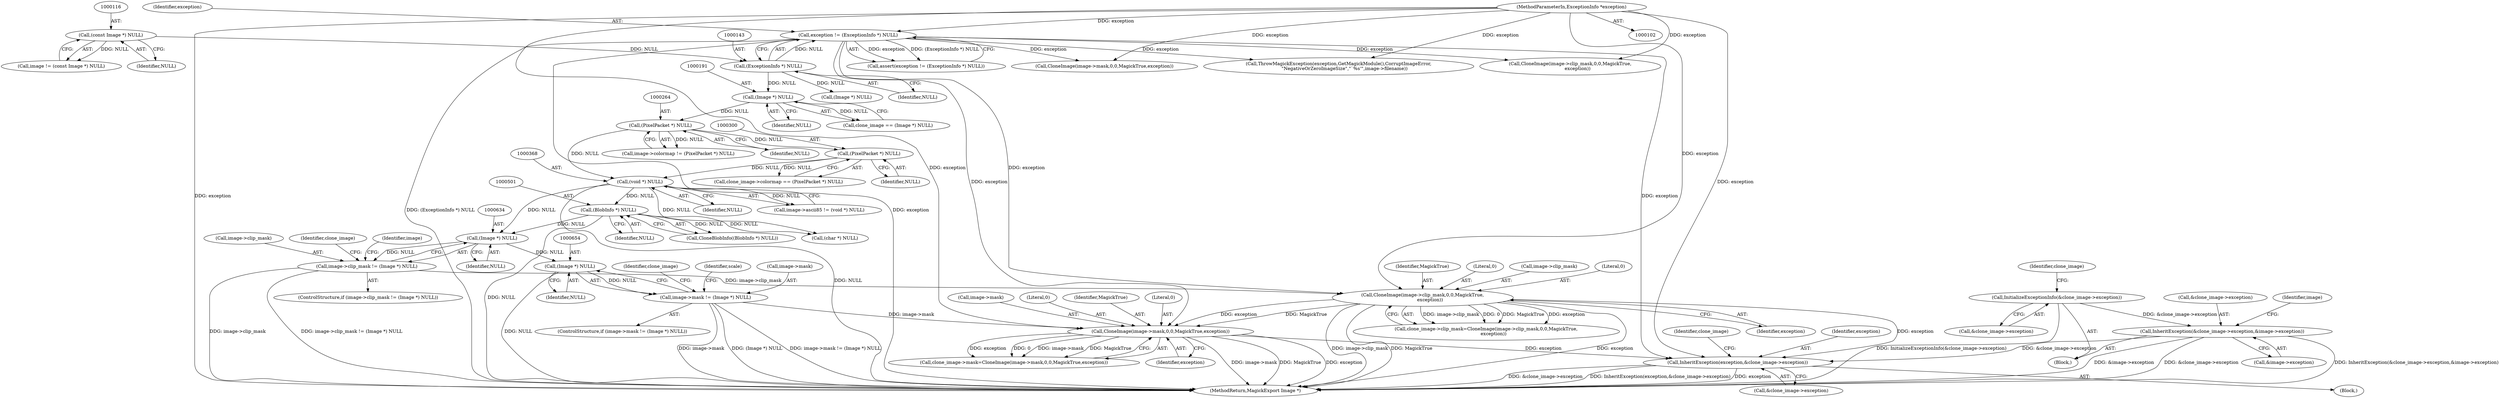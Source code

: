 digraph "0_ImageMagick_01843366d6a7b96e22ad7bb67f3df7d9fd4d5d74@pointer" {
"1000832" [label="(Call,InheritException(exception,&clone_image->exception))"];
"1000640" [label="(Call,CloneImage(image->clip_mask,0,0,MagickTrue,\n          exception))"];
"1000629" [label="(Call,image->clip_mask != (Image *) NULL)"];
"1000633" [label="(Call,(Image *) NULL)"];
"1000367" [label="(Call,(void *) NULL)"];
"1000263" [label="(Call,(PixelPacket *) NULL)"];
"1000190" [label="(Call,(Image *) NULL)"];
"1000142" [label="(Call,(ExceptionInfo *) NULL)"];
"1000115" [label="(Call,(const Image *) NULL)"];
"1000299" [label="(Call,(PixelPacket *) NULL)"];
"1000500" [label="(Call,(BlobInfo *) NULL)"];
"1000140" [label="(Call,exception != (ExceptionInfo *) NULL)"];
"1000107" [label="(MethodParameterIn,ExceptionInfo *exception)"];
"1000660" [label="(Call,CloneImage(image->mask,0,0,MagickTrue,exception))"];
"1000649" [label="(Call,image->mask != (Image *) NULL)"];
"1000653" [label="(Call,(Image *) NULL)"];
"1000353" [label="(Call,InheritException(&clone_image->exception,&image->exception))"];
"1000348" [label="(Call,InitializeExceptionInfo(&clone_image->exception))"];
"1000353" [label="(Call,InheritException(&clone_image->exception,&image->exception))"];
"1000367" [label="(Call,(void *) NULL)"];
"1000633" [label="(Call,(Image *) NULL)"];
"1000500" [label="(Call,(BlobInfo *) NULL)"];
"1000369" [label="(Identifier,NULL)"];
"1000142" [label="(Call,(ExceptionInfo *) NULL)"];
"1000660" [label="(Call,CloneImage(image->mask,0,0,MagickTrue,exception))"];
"1000834" [label="(Call,&clone_image->exception)"];
"1000534" [label="(Call,(char *) NULL)"];
"1000139" [label="(Call,assert(exception != (ExceptionInfo *) NULL))"];
"1000113" [label="(Call,image != (const Image *) NULL)"];
"1000661" [label="(Call,image->mask)"];
"1000658" [label="(Identifier,clone_image)"];
"1000669" [label="(Identifier,scale)"];
"1000265" [label="(Identifier,NULL)"];
"1000597" [label="(Call,CloneImage(image->mask,0,0,MagickTrue,exception))"];
"1000295" [label="(Call,clone_image->colormap == (PixelPacket *) NULL)"];
"1000636" [label="(Call,clone_image->clip_mask=CloneImage(image->clip_mask,0,0,MagickTrue,\n          exception))"];
"1000648" [label="(ControlStructure,if (image->mask != (Image *) NULL))"];
"1000349" [label="(Call,&clone_image->exception)"];
"1000646" [label="(Identifier,MagickTrue)"];
"1000630" [label="(Call,image->clip_mask)"];
"1000356" [label="(Identifier,clone_image)"];
"1000358" [label="(Call,&image->exception)"];
"1000629" [label="(Call,image->clip_mask != (Image *) NULL)"];
"1000263" [label="(Call,(PixelPacket *) NULL)"];
"1000363" [label="(Call,image->ascii85 != (void *) NULL)"];
"1000108" [label="(Block,)"];
"1000653" [label="(Call,(Image *) NULL)"];
"1000115" [label="(Call,(const Image *) NULL)"];
"1000144" [label="(Identifier,NULL)"];
"1000645" [label="(Literal,0)"];
"1000831" [label="(Block,)"];
"1000117" [label="(Identifier,NULL)"];
"1000141" [label="(Identifier,exception)"];
"1000832" [label="(Call,InheritException(exception,&clone_image->exception))"];
"1000176" [label="(Call,(Image *) NULL)"];
"1000641" [label="(Call,image->clip_mask)"];
"1000638" [label="(Identifier,clone_image)"];
"1000301" [label="(Identifier,NULL)"];
"1000499" [label="(Call,CloneBlobInfo((BlobInfo *) NULL))"];
"1000655" [label="(Identifier,NULL)"];
"1000166" [label="(Call,ThrowMagickException(exception,GetMagickModule(),CorruptImageError,\n        \"NegativeOrZeroImageSize\",\"`%s'\",image->filename))"];
"1000844" [label="(MethodReturn,MagickExport Image *)"];
"1000354" [label="(Call,&clone_image->exception)"];
"1000299" [label="(Call,(PixelPacket *) NULL)"];
"1000839" [label="(Identifier,clone_image)"];
"1000107" [label="(MethodParameterIn,ExceptionInfo *exception)"];
"1000188" [label="(Call,clone_image == (Image *) NULL)"];
"1000192" [label="(Identifier,NULL)"];
"1000647" [label="(Identifier,exception)"];
"1000190" [label="(Call,(Image *) NULL)"];
"1000365" [label="(Identifier,image)"];
"1000259" [label="(Call,image->colormap != (PixelPacket *) NULL)"];
"1000628" [label="(ControlStructure,if (image->clip_mask != (Image *) NULL))"];
"1000656" [label="(Call,clone_image->mask=CloneImage(image->mask,0,0,MagickTrue,exception))"];
"1000640" [label="(Call,CloneImage(image->clip_mask,0,0,MagickTrue,\n          exception))"];
"1000348" [label="(Call,InitializeExceptionInfo(&clone_image->exception))"];
"1000667" [label="(Identifier,exception)"];
"1000833" [label="(Identifier,exception)"];
"1000664" [label="(Literal,0)"];
"1000649" [label="(Call,image->mask != (Image *) NULL)"];
"1000650" [label="(Call,image->mask)"];
"1000644" [label="(Literal,0)"];
"1000666" [label="(Identifier,MagickTrue)"];
"1000140" [label="(Call,exception != (ExceptionInfo *) NULL)"];
"1000651" [label="(Identifier,image)"];
"1000635" [label="(Identifier,NULL)"];
"1000665" [label="(Literal,0)"];
"1000502" [label="(Identifier,NULL)"];
"1000577" [label="(Call,CloneImage(image->clip_mask,0,0,MagickTrue,\n          exception))"];
"1000832" -> "1000831"  [label="AST: "];
"1000832" -> "1000834"  [label="CFG: "];
"1000833" -> "1000832"  [label="AST: "];
"1000834" -> "1000832"  [label="AST: "];
"1000839" -> "1000832"  [label="CFG: "];
"1000832" -> "1000844"  [label="DDG: &clone_image->exception"];
"1000832" -> "1000844"  [label="DDG: InheritException(exception,&clone_image->exception)"];
"1000832" -> "1000844"  [label="DDG: exception"];
"1000640" -> "1000832"  [label="DDG: exception"];
"1000140" -> "1000832"  [label="DDG: exception"];
"1000660" -> "1000832"  [label="DDG: exception"];
"1000107" -> "1000832"  [label="DDG: exception"];
"1000353" -> "1000832"  [label="DDG: &clone_image->exception"];
"1000640" -> "1000636"  [label="AST: "];
"1000640" -> "1000647"  [label="CFG: "];
"1000641" -> "1000640"  [label="AST: "];
"1000644" -> "1000640"  [label="AST: "];
"1000645" -> "1000640"  [label="AST: "];
"1000646" -> "1000640"  [label="AST: "];
"1000647" -> "1000640"  [label="AST: "];
"1000636" -> "1000640"  [label="CFG: "];
"1000640" -> "1000844"  [label="DDG: image->clip_mask"];
"1000640" -> "1000844"  [label="DDG: MagickTrue"];
"1000640" -> "1000844"  [label="DDG: exception"];
"1000640" -> "1000636"  [label="DDG: image->clip_mask"];
"1000640" -> "1000636"  [label="DDG: 0"];
"1000640" -> "1000636"  [label="DDG: MagickTrue"];
"1000640" -> "1000636"  [label="DDG: exception"];
"1000629" -> "1000640"  [label="DDG: image->clip_mask"];
"1000140" -> "1000640"  [label="DDG: exception"];
"1000107" -> "1000640"  [label="DDG: exception"];
"1000640" -> "1000660"  [label="DDG: exception"];
"1000640" -> "1000660"  [label="DDG: MagickTrue"];
"1000629" -> "1000628"  [label="AST: "];
"1000629" -> "1000633"  [label="CFG: "];
"1000630" -> "1000629"  [label="AST: "];
"1000633" -> "1000629"  [label="AST: "];
"1000638" -> "1000629"  [label="CFG: "];
"1000651" -> "1000629"  [label="CFG: "];
"1000629" -> "1000844"  [label="DDG: image->clip_mask"];
"1000629" -> "1000844"  [label="DDG: image->clip_mask != (Image *) NULL"];
"1000633" -> "1000629"  [label="DDG: NULL"];
"1000633" -> "1000635"  [label="CFG: "];
"1000634" -> "1000633"  [label="AST: "];
"1000635" -> "1000633"  [label="AST: "];
"1000367" -> "1000633"  [label="DDG: NULL"];
"1000500" -> "1000633"  [label="DDG: NULL"];
"1000633" -> "1000653"  [label="DDG: NULL"];
"1000367" -> "1000363"  [label="AST: "];
"1000367" -> "1000369"  [label="CFG: "];
"1000368" -> "1000367"  [label="AST: "];
"1000369" -> "1000367"  [label="AST: "];
"1000363" -> "1000367"  [label="CFG: "];
"1000367" -> "1000844"  [label="DDG: NULL"];
"1000367" -> "1000363"  [label="DDG: NULL"];
"1000263" -> "1000367"  [label="DDG: NULL"];
"1000299" -> "1000367"  [label="DDG: NULL"];
"1000367" -> "1000500"  [label="DDG: NULL"];
"1000367" -> "1000534"  [label="DDG: NULL"];
"1000263" -> "1000259"  [label="AST: "];
"1000263" -> "1000265"  [label="CFG: "];
"1000264" -> "1000263"  [label="AST: "];
"1000265" -> "1000263"  [label="AST: "];
"1000259" -> "1000263"  [label="CFG: "];
"1000263" -> "1000259"  [label="DDG: NULL"];
"1000190" -> "1000263"  [label="DDG: NULL"];
"1000263" -> "1000299"  [label="DDG: NULL"];
"1000190" -> "1000188"  [label="AST: "];
"1000190" -> "1000192"  [label="CFG: "];
"1000191" -> "1000190"  [label="AST: "];
"1000192" -> "1000190"  [label="AST: "];
"1000188" -> "1000190"  [label="CFG: "];
"1000190" -> "1000188"  [label="DDG: NULL"];
"1000142" -> "1000190"  [label="DDG: NULL"];
"1000142" -> "1000140"  [label="AST: "];
"1000142" -> "1000144"  [label="CFG: "];
"1000143" -> "1000142"  [label="AST: "];
"1000144" -> "1000142"  [label="AST: "];
"1000140" -> "1000142"  [label="CFG: "];
"1000142" -> "1000140"  [label="DDG: NULL"];
"1000115" -> "1000142"  [label="DDG: NULL"];
"1000142" -> "1000176"  [label="DDG: NULL"];
"1000115" -> "1000113"  [label="AST: "];
"1000115" -> "1000117"  [label="CFG: "];
"1000116" -> "1000115"  [label="AST: "];
"1000117" -> "1000115"  [label="AST: "];
"1000113" -> "1000115"  [label="CFG: "];
"1000115" -> "1000113"  [label="DDG: NULL"];
"1000299" -> "1000295"  [label="AST: "];
"1000299" -> "1000301"  [label="CFG: "];
"1000300" -> "1000299"  [label="AST: "];
"1000301" -> "1000299"  [label="AST: "];
"1000295" -> "1000299"  [label="CFG: "];
"1000299" -> "1000295"  [label="DDG: NULL"];
"1000500" -> "1000499"  [label="AST: "];
"1000500" -> "1000502"  [label="CFG: "];
"1000501" -> "1000500"  [label="AST: "];
"1000502" -> "1000500"  [label="AST: "];
"1000499" -> "1000500"  [label="CFG: "];
"1000500" -> "1000844"  [label="DDG: NULL"];
"1000500" -> "1000499"  [label="DDG: NULL"];
"1000500" -> "1000534"  [label="DDG: NULL"];
"1000140" -> "1000139"  [label="AST: "];
"1000141" -> "1000140"  [label="AST: "];
"1000139" -> "1000140"  [label="CFG: "];
"1000140" -> "1000844"  [label="DDG: (ExceptionInfo *) NULL"];
"1000140" -> "1000844"  [label="DDG: exception"];
"1000140" -> "1000139"  [label="DDG: exception"];
"1000140" -> "1000139"  [label="DDG: (ExceptionInfo *) NULL"];
"1000107" -> "1000140"  [label="DDG: exception"];
"1000140" -> "1000166"  [label="DDG: exception"];
"1000140" -> "1000577"  [label="DDG: exception"];
"1000140" -> "1000597"  [label="DDG: exception"];
"1000140" -> "1000660"  [label="DDG: exception"];
"1000107" -> "1000102"  [label="AST: "];
"1000107" -> "1000844"  [label="DDG: exception"];
"1000107" -> "1000166"  [label="DDG: exception"];
"1000107" -> "1000577"  [label="DDG: exception"];
"1000107" -> "1000597"  [label="DDG: exception"];
"1000107" -> "1000660"  [label="DDG: exception"];
"1000660" -> "1000656"  [label="AST: "];
"1000660" -> "1000667"  [label="CFG: "];
"1000661" -> "1000660"  [label="AST: "];
"1000664" -> "1000660"  [label="AST: "];
"1000665" -> "1000660"  [label="AST: "];
"1000666" -> "1000660"  [label="AST: "];
"1000667" -> "1000660"  [label="AST: "];
"1000656" -> "1000660"  [label="CFG: "];
"1000660" -> "1000844"  [label="DDG: image->mask"];
"1000660" -> "1000844"  [label="DDG: MagickTrue"];
"1000660" -> "1000844"  [label="DDG: exception"];
"1000660" -> "1000656"  [label="DDG: exception"];
"1000660" -> "1000656"  [label="DDG: 0"];
"1000660" -> "1000656"  [label="DDG: image->mask"];
"1000660" -> "1000656"  [label="DDG: MagickTrue"];
"1000649" -> "1000660"  [label="DDG: image->mask"];
"1000649" -> "1000648"  [label="AST: "];
"1000649" -> "1000653"  [label="CFG: "];
"1000650" -> "1000649"  [label="AST: "];
"1000653" -> "1000649"  [label="AST: "];
"1000658" -> "1000649"  [label="CFG: "];
"1000669" -> "1000649"  [label="CFG: "];
"1000649" -> "1000844"  [label="DDG: image->mask"];
"1000649" -> "1000844"  [label="DDG: (Image *) NULL"];
"1000649" -> "1000844"  [label="DDG: image->mask != (Image *) NULL"];
"1000653" -> "1000649"  [label="DDG: NULL"];
"1000653" -> "1000655"  [label="CFG: "];
"1000654" -> "1000653"  [label="AST: "];
"1000655" -> "1000653"  [label="AST: "];
"1000653" -> "1000844"  [label="DDG: NULL"];
"1000353" -> "1000108"  [label="AST: "];
"1000353" -> "1000358"  [label="CFG: "];
"1000354" -> "1000353"  [label="AST: "];
"1000358" -> "1000353"  [label="AST: "];
"1000365" -> "1000353"  [label="CFG: "];
"1000353" -> "1000844"  [label="DDG: InheritException(&clone_image->exception,&image->exception)"];
"1000353" -> "1000844"  [label="DDG: &image->exception"];
"1000353" -> "1000844"  [label="DDG: &clone_image->exception"];
"1000348" -> "1000353"  [label="DDG: &clone_image->exception"];
"1000348" -> "1000108"  [label="AST: "];
"1000348" -> "1000349"  [label="CFG: "];
"1000349" -> "1000348"  [label="AST: "];
"1000356" -> "1000348"  [label="CFG: "];
"1000348" -> "1000844"  [label="DDG: InitializeExceptionInfo(&clone_image->exception)"];
}
